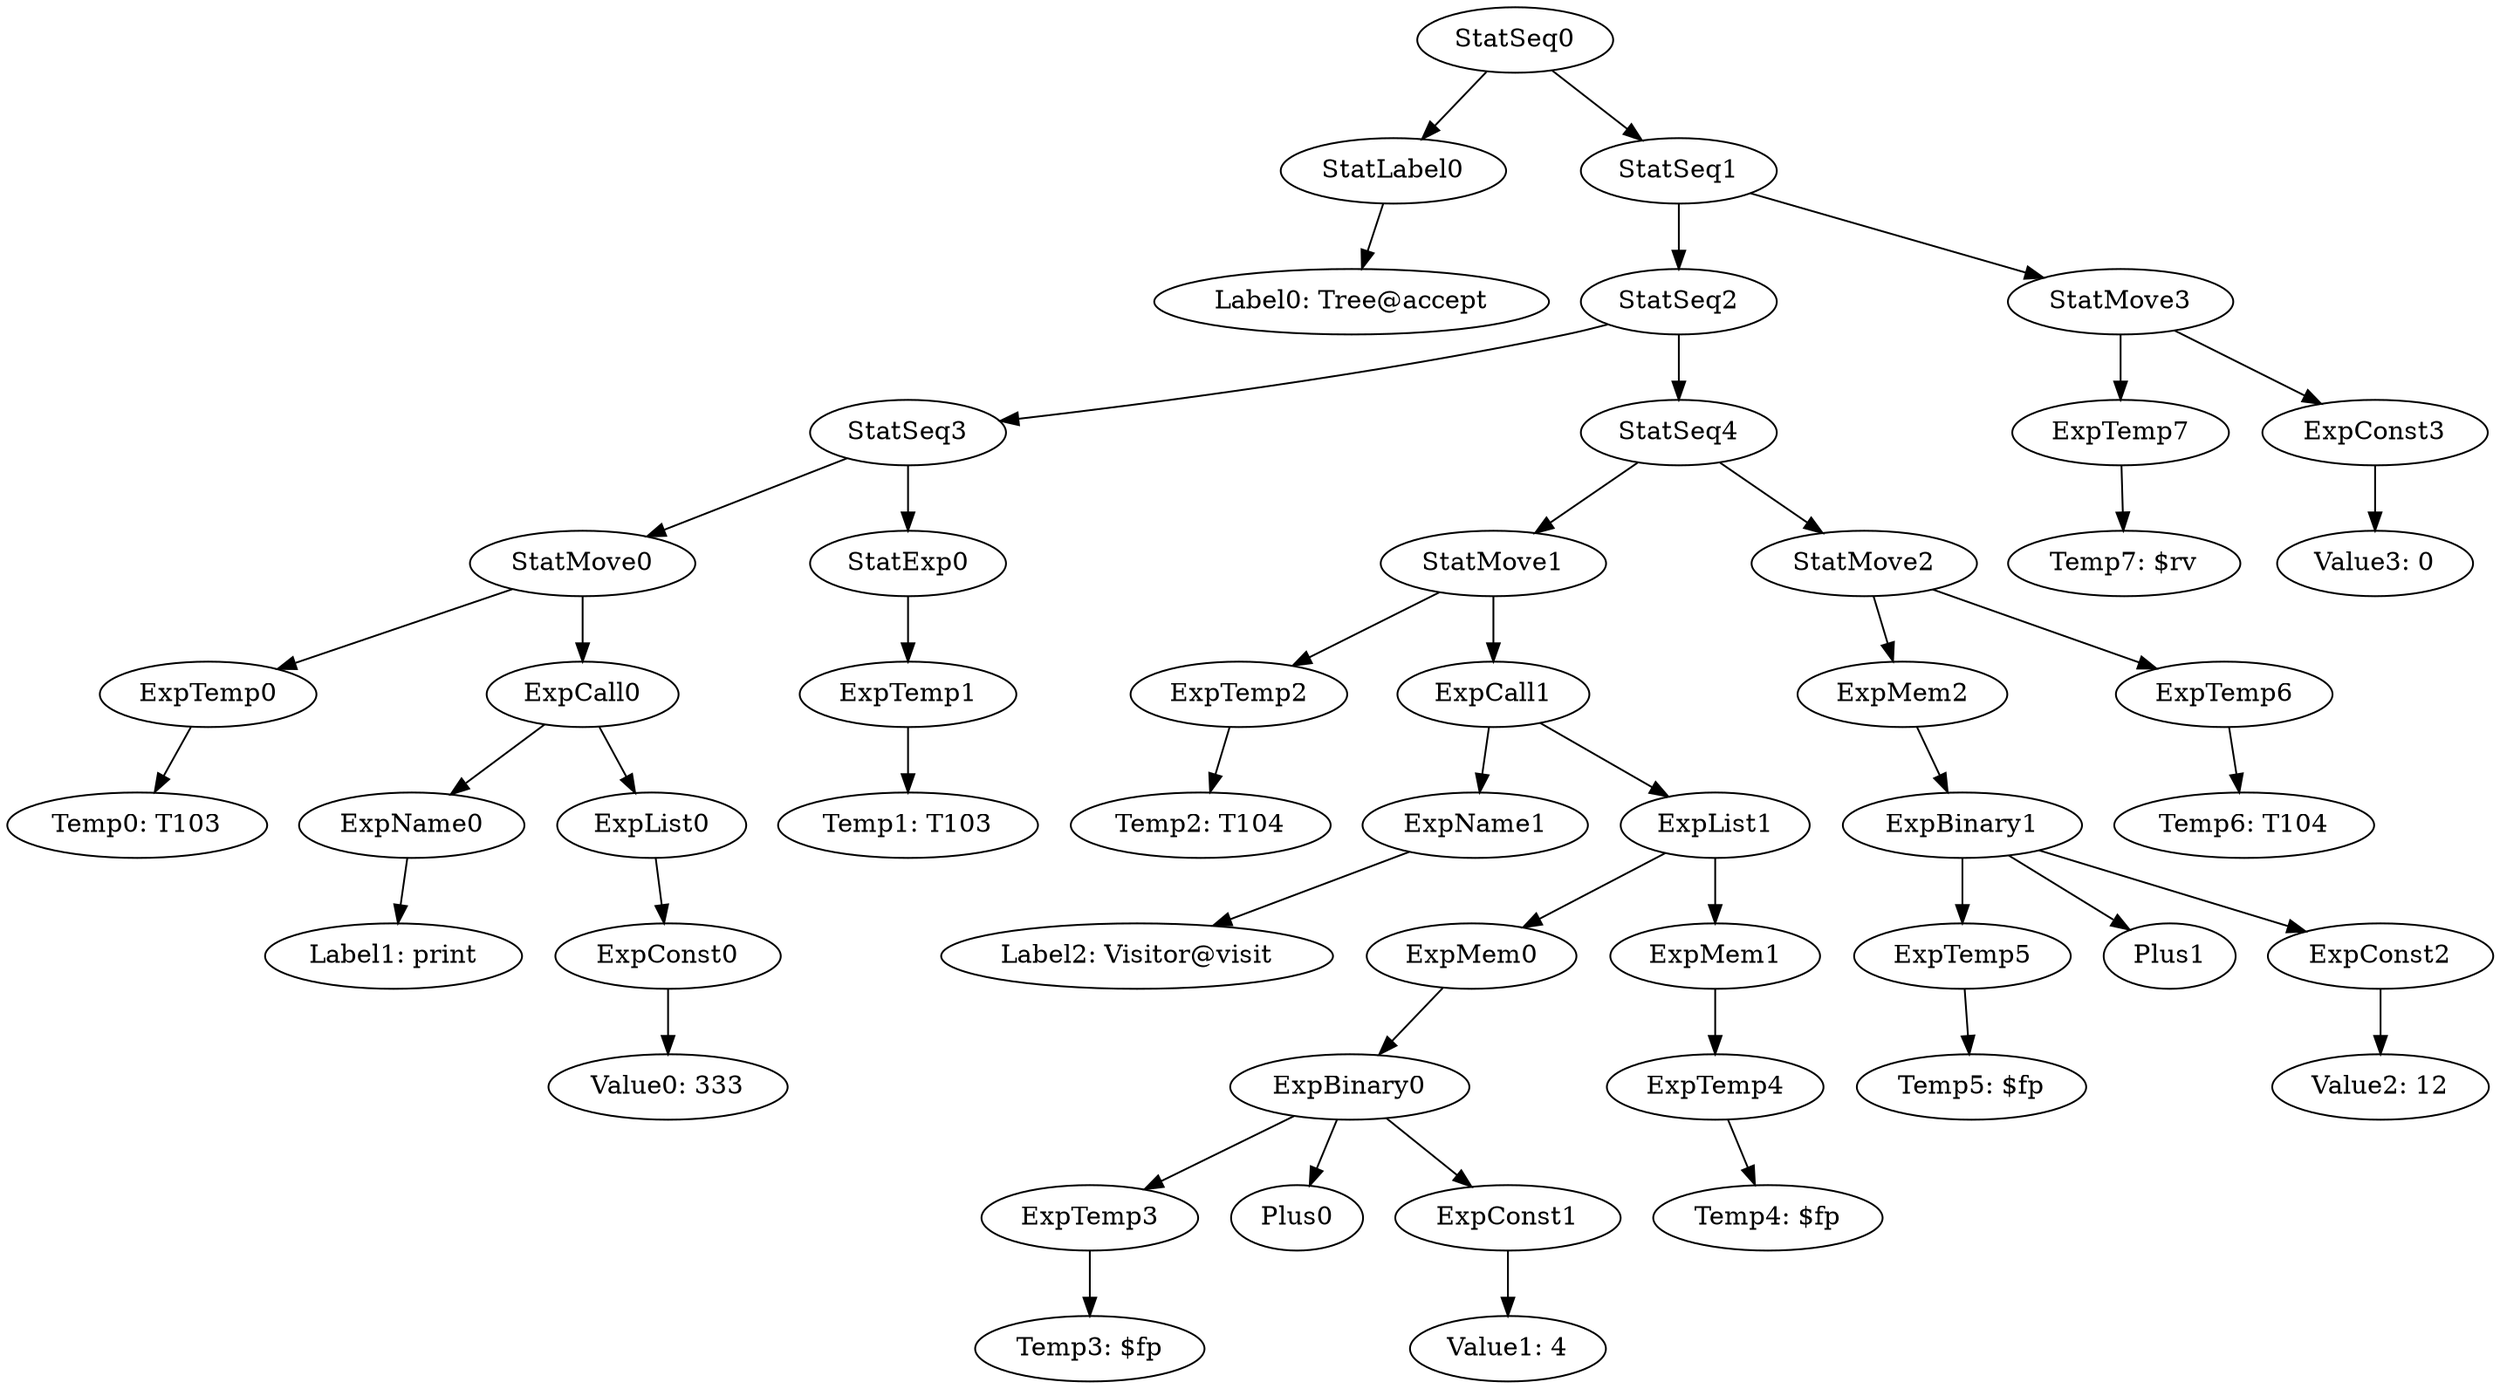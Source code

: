 digraph {
	ordering = out;
	ExpConst3 -> "Value3: 0";
	StatMove3 -> ExpTemp7;
	StatMove3 -> ExpConst3;
	ExpTemp6 -> "Temp6: T104";
	StatMove2 -> ExpMem2;
	StatMove2 -> ExpTemp6;
	ExpConst2 -> "Value2: 12";
	ExpBinary1 -> ExpTemp5;
	ExpBinary1 -> Plus1;
	ExpBinary1 -> ExpConst2;
	ExpMem1 -> ExpTemp4;
	StatSeq3 -> StatMove0;
	StatSeq3 -> StatExp0;
	StatMove0 -> ExpTemp0;
	StatMove0 -> ExpCall0;
	ExpList0 -> ExpConst0;
	ExpCall1 -> ExpName1;
	ExpCall1 -> ExpList1;
	ExpMem2 -> ExpBinary1;
	StatSeq4 -> StatMove1;
	StatSeq4 -> StatMove2;
	ExpCall0 -> ExpName0;
	ExpCall0 -> ExpList0;
	ExpTemp7 -> "Temp7: $rv";
	ExpTemp4 -> "Temp4: $fp";
	ExpName0 -> "Label1: print";
	ExpConst0 -> "Value0: 333";
	StatLabel0 -> "Label0: Tree@accept";
	ExpTemp5 -> "Temp5: $fp";
	ExpTemp1 -> "Temp1: T103";
	StatSeq0 -> StatLabel0;
	StatSeq0 -> StatSeq1;
	ExpTemp3 -> "Temp3: $fp";
	ExpTemp0 -> "Temp0: T103";
	StatExp0 -> ExpTemp1;
	StatSeq2 -> StatSeq3;
	StatSeq2 -> StatSeq4;
	ExpTemp2 -> "Temp2: T104";
	StatMove1 -> ExpTemp2;
	StatMove1 -> ExpCall1;
	ExpName1 -> "Label2: Visitor@visit";
	StatSeq1 -> StatSeq2;
	StatSeq1 -> StatMove3;
	ExpConst1 -> "Value1: 4";
	ExpBinary0 -> ExpTemp3;
	ExpBinary0 -> Plus0;
	ExpBinary0 -> ExpConst1;
	ExpList1 -> ExpMem0;
	ExpList1 -> ExpMem1;
	ExpMem0 -> ExpBinary0;
}

